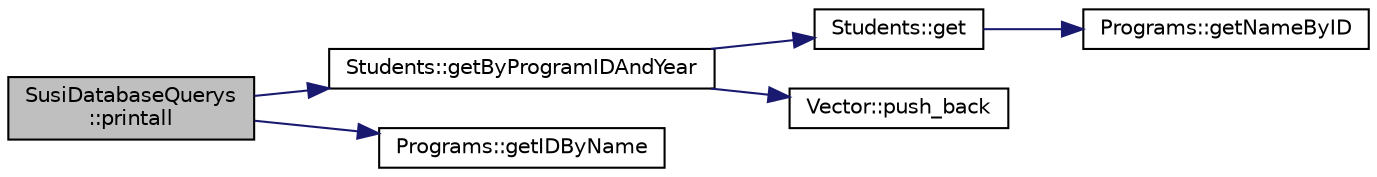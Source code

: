 digraph "SusiDatabaseQuerys::printall"
{
 // LATEX_PDF_SIZE
  edge [fontname="Helvetica",fontsize="10",labelfontname="Helvetica",labelfontsize="10"];
  node [fontname="Helvetica",fontsize="10",shape=record];
  rankdir="LR";
  Node1 [label="SusiDatabaseQuerys\l::printall",height=0.2,width=0.4,color="black", fillcolor="grey75", style="filled", fontcolor="black",tooltip=" "];
  Node1 -> Node2 [color="midnightblue",fontsize="10",style="solid",fontname="Helvetica"];
  Node2 [label="Students::getByProgramIDAndYear",height=0.2,width=0.4,color="black", fillcolor="white", style="filled",URL="$class_students.html#a18a9bdc1235be924d0e8728a065f1c60",tooltip=" "];
  Node2 -> Node3 [color="midnightblue",fontsize="10",style="solid",fontname="Helvetica"];
  Node3 [label="Students::get",height=0.2,width=0.4,color="black", fillcolor="white", style="filled",URL="$class_students.html#a6c30eb2eef875efaa8d72aa9cdfca39a",tooltip=" "];
  Node3 -> Node4 [color="midnightblue",fontsize="10",style="solid",fontname="Helvetica"];
  Node4 [label="Programs::getNameByID",height=0.2,width=0.4,color="black", fillcolor="white", style="filled",URL="$class_programs.html#a7dc1bbdc990578657c6fda63c78f720d",tooltip=" "];
  Node2 -> Node5 [color="midnightblue",fontsize="10",style="solid",fontname="Helvetica"];
  Node5 [label="Vector::push_back",height=0.2,width=0.4,color="black", fillcolor="white", style="filled",URL="$class_vector.html#aafe4fd2dc987ac473b52ef757aa7a202",tooltip=" "];
  Node1 -> Node6 [color="midnightblue",fontsize="10",style="solid",fontname="Helvetica"];
  Node6 [label="Programs::getIDByName",height=0.2,width=0.4,color="black", fillcolor="white", style="filled",URL="$class_programs.html#a38465cc0fe94193aa430608787393143",tooltip=" "];
}
